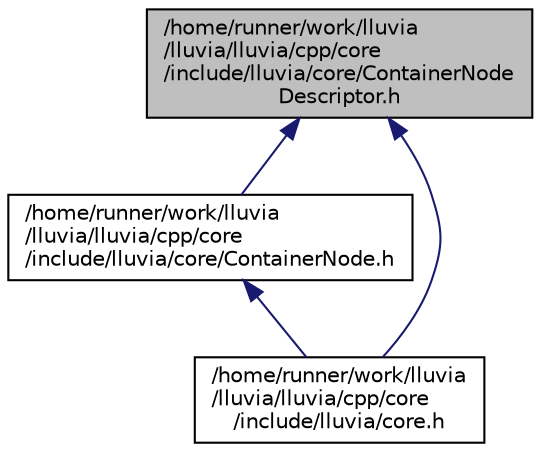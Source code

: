 digraph "/home/runner/work/lluvia/lluvia/lluvia/cpp/core/include/lluvia/core/ContainerNodeDescriptor.h"
{
 // LATEX_PDF_SIZE
  edge [fontname="Helvetica",fontsize="10",labelfontname="Helvetica",labelfontsize="10"];
  node [fontname="Helvetica",fontsize="10",shape=record];
  Node1 [label="/home/runner/work/lluvia\l/lluvia/lluvia/cpp/core\l/include/lluvia/core/ContainerNode\lDescriptor.h",height=0.2,width=0.4,color="black", fillcolor="grey75", style="filled", fontcolor="black",tooltip="ContainerNodeDescriptor class."];
  Node1 -> Node2 [dir="back",color="midnightblue",fontsize="10",style="solid",fontname="Helvetica"];
  Node2 [label="/home/runner/work/lluvia\l/lluvia/lluvia/cpp/core\l/include/lluvia/core/ContainerNode.h",height=0.2,width=0.4,color="black", fillcolor="white", style="filled",URL="$d6/d6c/ContainerNode_8h.html",tooltip=" "];
  Node2 -> Node3 [dir="back",color="midnightblue",fontsize="10",style="solid",fontname="Helvetica"];
  Node3 [label="/home/runner/work/lluvia\l/lluvia/lluvia/cpp/core\l/include/lluvia/core.h",height=0.2,width=0.4,color="black", fillcolor="white", style="filled",URL="$d5/dc4/core_8h.html",tooltip="Lluvia single header for including core classes."];
  Node1 -> Node3 [dir="back",color="midnightblue",fontsize="10",style="solid",fontname="Helvetica"];
}
